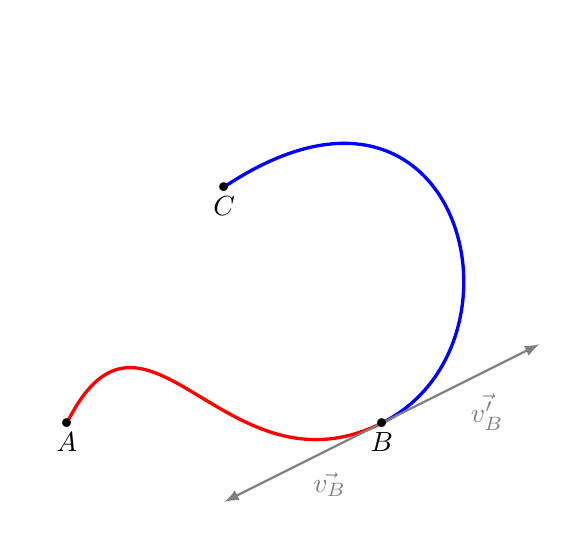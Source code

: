 ﻿\begin{tikzpicture}[scale=1]
\tikzset{
line/.style = {
 very thick
},
vector/.style = {
thick,-latex
},
dot/.style = {
insert path={
  node[scale=3]{.}
}
}
}
% la courbe
\path
  (0,0) coordinate (P0)
  (1,2) coordinate (P1)
  (	2,-1)  coordinate (P2)
  (4,0) coordinate (P3)
  (6,1) coordinate (P4)
  (	5,5)  coordinate (P5)
  (2,3) coordinate (P6)
;
\draw[red, line]
  (P0)  .. controls (P1) and (P2) .. (P3)
;
\draw[blue, line]
  (P3)  .. controls (P4) and (P5) .. (P6)
;
\draw[gray]
%  (P0) edge[vector] node[left]{$\vec{v_A}$} (P1)
  (P3) edge[vector] node[below right]{$\vec{v_B}$} (P2)
  (P3) edge[vector] node[below right]{$\vec{v'_B}$} (P4)
;
\path
  (P0) [dot] node[below]{$A$}
  (P3) [dot] node[below]{$B$}
  (P6) [dot] node[below]{$C$}
;

\end{tikzpicture}